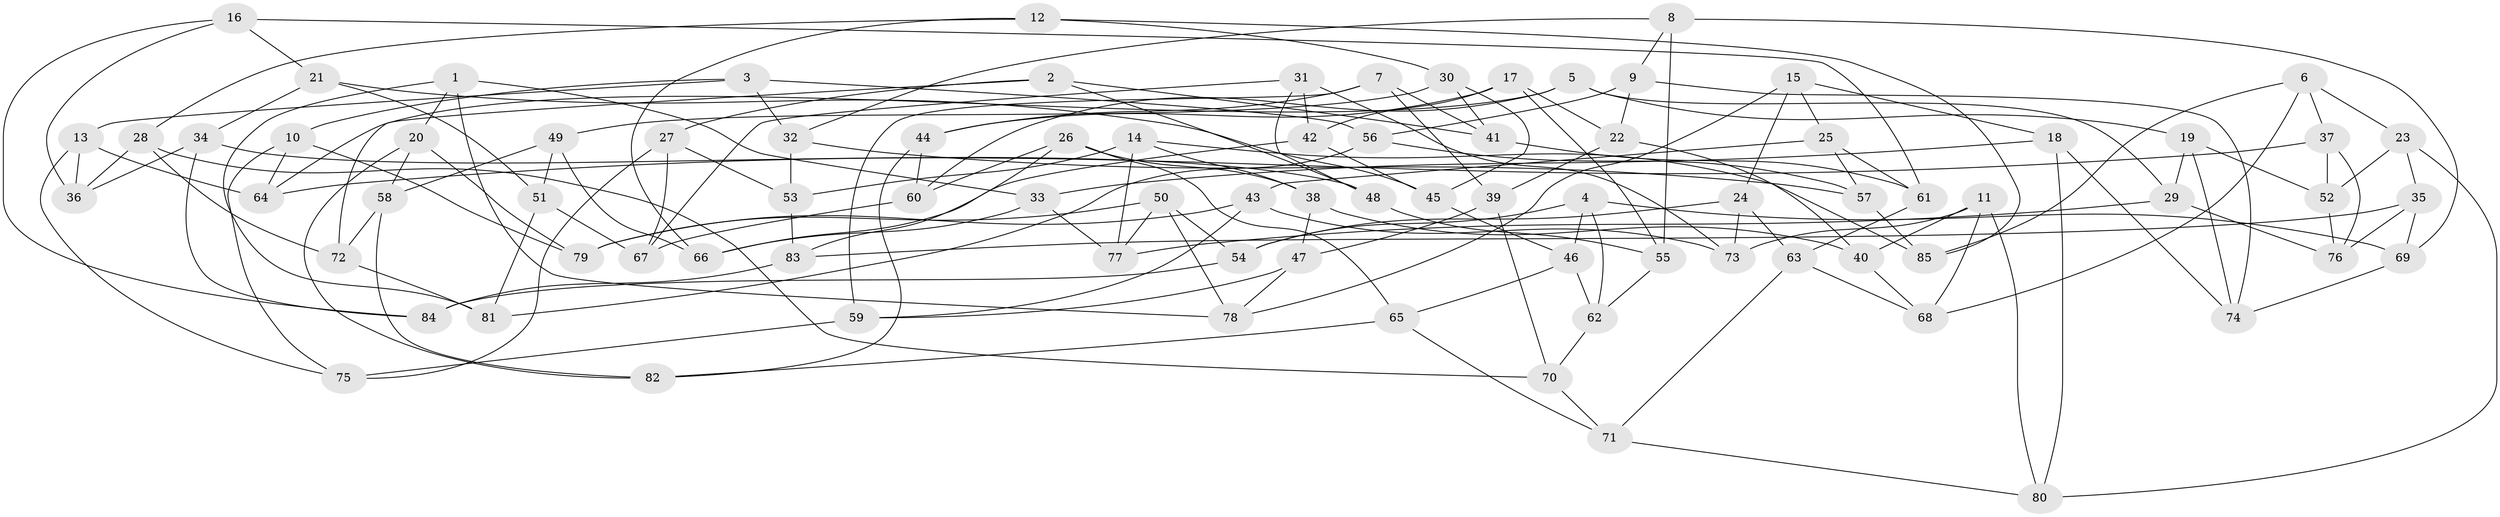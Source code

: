 // Generated by graph-tools (version 1.1) at 2025/50/03/09/25 03:50:51]
// undirected, 85 vertices, 170 edges
graph export_dot {
graph [start="1"]
  node [color=gray90,style=filled];
  1;
  2;
  3;
  4;
  5;
  6;
  7;
  8;
  9;
  10;
  11;
  12;
  13;
  14;
  15;
  16;
  17;
  18;
  19;
  20;
  21;
  22;
  23;
  24;
  25;
  26;
  27;
  28;
  29;
  30;
  31;
  32;
  33;
  34;
  35;
  36;
  37;
  38;
  39;
  40;
  41;
  42;
  43;
  44;
  45;
  46;
  47;
  48;
  49;
  50;
  51;
  52;
  53;
  54;
  55;
  56;
  57;
  58;
  59;
  60;
  61;
  62;
  63;
  64;
  65;
  66;
  67;
  68;
  69;
  70;
  71;
  72;
  73;
  74;
  75;
  76;
  77;
  78;
  79;
  80;
  81;
  82;
  83;
  84;
  85;
  1 -- 20;
  1 -- 78;
  1 -- 81;
  1 -- 33;
  2 -- 48;
  2 -- 27;
  2 -- 72;
  2 -- 41;
  3 -- 56;
  3 -- 32;
  3 -- 13;
  3 -- 10;
  4 -- 62;
  4 -- 69;
  4 -- 46;
  4 -- 54;
  5 -- 29;
  5 -- 60;
  5 -- 64;
  5 -- 19;
  6 -- 68;
  6 -- 85;
  6 -- 23;
  6 -- 37;
  7 -- 44;
  7 -- 41;
  7 -- 59;
  7 -- 39;
  8 -- 32;
  8 -- 69;
  8 -- 9;
  8 -- 55;
  9 -- 74;
  9 -- 22;
  9 -- 56;
  10 -- 79;
  10 -- 64;
  10 -- 75;
  11 -- 73;
  11 -- 80;
  11 -- 40;
  11 -- 68;
  12 -- 28;
  12 -- 30;
  12 -- 85;
  12 -- 66;
  13 -- 64;
  13 -- 75;
  13 -- 36;
  14 -- 53;
  14 -- 85;
  14 -- 77;
  14 -- 38;
  15 -- 78;
  15 -- 24;
  15 -- 18;
  15 -- 25;
  16 -- 61;
  16 -- 21;
  16 -- 36;
  16 -- 84;
  17 -- 44;
  17 -- 55;
  17 -- 42;
  17 -- 22;
  18 -- 80;
  18 -- 33;
  18 -- 74;
  19 -- 52;
  19 -- 29;
  19 -- 74;
  20 -- 79;
  20 -- 58;
  20 -- 82;
  21 -- 45;
  21 -- 34;
  21 -- 51;
  22 -- 39;
  22 -- 40;
  23 -- 35;
  23 -- 52;
  23 -- 80;
  24 -- 54;
  24 -- 63;
  24 -- 73;
  25 -- 43;
  25 -- 61;
  25 -- 57;
  26 -- 83;
  26 -- 65;
  26 -- 38;
  26 -- 60;
  27 -- 53;
  27 -- 67;
  27 -- 75;
  28 -- 36;
  28 -- 70;
  28 -- 72;
  29 -- 76;
  29 -- 77;
  30 -- 41;
  30 -- 49;
  30 -- 45;
  31 -- 48;
  31 -- 67;
  31 -- 42;
  31 -- 73;
  32 -- 53;
  32 -- 57;
  33 -- 77;
  33 -- 66;
  34 -- 84;
  34 -- 48;
  34 -- 36;
  35 -- 76;
  35 -- 83;
  35 -- 69;
  37 -- 64;
  37 -- 52;
  37 -- 76;
  38 -- 40;
  38 -- 47;
  39 -- 70;
  39 -- 47;
  40 -- 68;
  41 -- 61;
  42 -- 66;
  42 -- 45;
  43 -- 73;
  43 -- 59;
  43 -- 79;
  44 -- 82;
  44 -- 60;
  45 -- 46;
  46 -- 65;
  46 -- 62;
  47 -- 59;
  47 -- 78;
  48 -- 55;
  49 -- 51;
  49 -- 66;
  49 -- 58;
  50 -- 78;
  50 -- 54;
  50 -- 77;
  50 -- 79;
  51 -- 81;
  51 -- 67;
  52 -- 76;
  53 -- 83;
  54 -- 84;
  55 -- 62;
  56 -- 81;
  56 -- 57;
  57 -- 85;
  58 -- 72;
  58 -- 82;
  59 -- 75;
  60 -- 67;
  61 -- 63;
  62 -- 70;
  63 -- 71;
  63 -- 68;
  65 -- 71;
  65 -- 82;
  69 -- 74;
  70 -- 71;
  71 -- 80;
  72 -- 81;
  83 -- 84;
}
